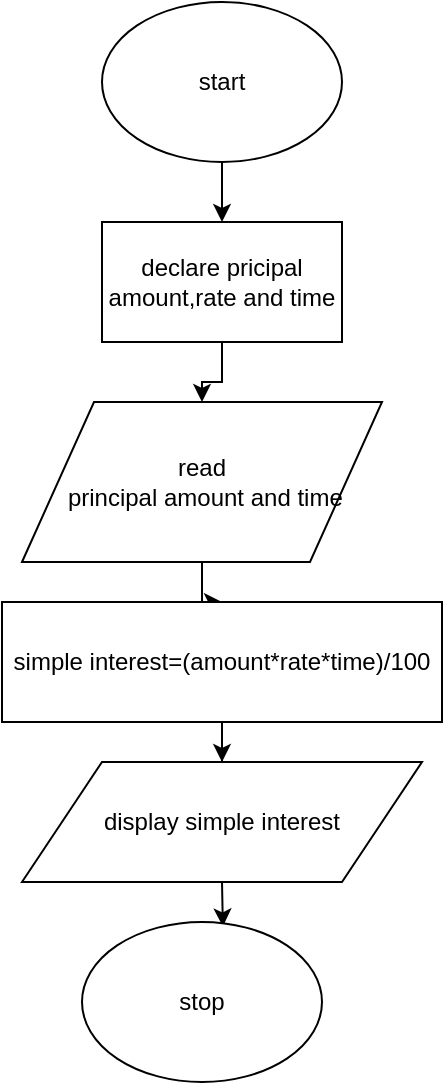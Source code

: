 <mxfile version="12.1.3" type="device" pages="1"><diagram id="SLJdoYw_PBJAg9LRZT7l" name="Page-1"><mxGraphModel dx="1024" dy="588" grid="1" gridSize="10" guides="1" tooltips="1" connect="1" arrows="1" fold="1" page="1" pageScale="1" pageWidth="827" pageHeight="1169" math="0" shadow="0"><root><mxCell id="0"/><mxCell id="1" parent="0"/><mxCell id="t6rRmzBswZ2wMj6I0FYr-9" style="edgeStyle=orthogonalEdgeStyle;rounded=0;orthogonalLoop=1;jettySize=auto;html=1;exitX=0.5;exitY=1;exitDx=0;exitDy=0;entryX=0.5;entryY=0;entryDx=0;entryDy=0;" edge="1" parent="1" source="t6rRmzBswZ2wMj6I0FYr-1" target="t6rRmzBswZ2wMj6I0FYr-2"><mxGeometry relative="1" as="geometry"/></mxCell><mxCell id="t6rRmzBswZ2wMj6I0FYr-1" value="start" style="ellipse;whiteSpace=wrap;html=1;" vertex="1" parent="1"><mxGeometry x="340" y="20" width="120" height="80" as="geometry"/></mxCell><mxCell id="t6rRmzBswZ2wMj6I0FYr-10" style="edgeStyle=orthogonalEdgeStyle;rounded=0;orthogonalLoop=1;jettySize=auto;html=1;exitX=0.5;exitY=1;exitDx=0;exitDy=0;" edge="1" parent="1" source="t6rRmzBswZ2wMj6I0FYr-2" target="t6rRmzBswZ2wMj6I0FYr-3"><mxGeometry relative="1" as="geometry"/></mxCell><mxCell id="t6rRmzBswZ2wMj6I0FYr-2" value="declare pricipal amount,rate and time" style="rounded=0;whiteSpace=wrap;html=1;" vertex="1" parent="1"><mxGeometry x="340" y="130" width="120" height="60" as="geometry"/></mxCell><mxCell id="t6rRmzBswZ2wMj6I0FYr-11" style="edgeStyle=orthogonalEdgeStyle;rounded=0;orthogonalLoop=1;jettySize=auto;html=1;exitX=0.5;exitY=1;exitDx=0;exitDy=0;" edge="1" parent="1" source="t6rRmzBswZ2wMj6I0FYr-3" target="t6rRmzBswZ2wMj6I0FYr-4"><mxGeometry relative="1" as="geometry"/></mxCell><mxCell id="t6rRmzBswZ2wMj6I0FYr-3" value="read&lt;br&gt;&amp;nbsp;principal amount and time" style="shape=parallelogram;perimeter=parallelogramPerimeter;whiteSpace=wrap;html=1;" vertex="1" parent="1"><mxGeometry x="300" y="220" width="180" height="80" as="geometry"/></mxCell><mxCell id="t6rRmzBswZ2wMj6I0FYr-12" style="edgeStyle=orthogonalEdgeStyle;rounded=0;orthogonalLoop=1;jettySize=auto;html=1;exitX=0.5;exitY=1;exitDx=0;exitDy=0;" edge="1" parent="1" source="t6rRmzBswZ2wMj6I0FYr-4" target="t6rRmzBswZ2wMj6I0FYr-5"><mxGeometry relative="1" as="geometry"/></mxCell><mxCell id="t6rRmzBswZ2wMj6I0FYr-4" value="simple interest=(amount*rate*time)/100" style="rounded=0;whiteSpace=wrap;html=1;" vertex="1" parent="1"><mxGeometry x="290" y="320" width="220" height="60" as="geometry"/></mxCell><mxCell id="t6rRmzBswZ2wMj6I0FYr-13" style="edgeStyle=orthogonalEdgeStyle;rounded=0;orthogonalLoop=1;jettySize=auto;html=1;exitX=0.5;exitY=1;exitDx=0;exitDy=0;entryX=0.587;entryY=0.028;entryDx=0;entryDy=0;entryPerimeter=0;" edge="1" parent="1" source="t6rRmzBswZ2wMj6I0FYr-5" target="t6rRmzBswZ2wMj6I0FYr-6"><mxGeometry relative="1" as="geometry"/></mxCell><mxCell id="t6rRmzBswZ2wMj6I0FYr-5" value="display simple interest" style="shape=parallelogram;perimeter=parallelogramPerimeter;whiteSpace=wrap;html=1;" vertex="1" parent="1"><mxGeometry x="300" y="400" width="200" height="60" as="geometry"/></mxCell><mxCell id="t6rRmzBswZ2wMj6I0FYr-6" value="stop" style="ellipse;whiteSpace=wrap;html=1;" vertex="1" parent="1"><mxGeometry x="330" y="480" width="120" height="80" as="geometry"/></mxCell></root></mxGraphModel></diagram></mxfile>